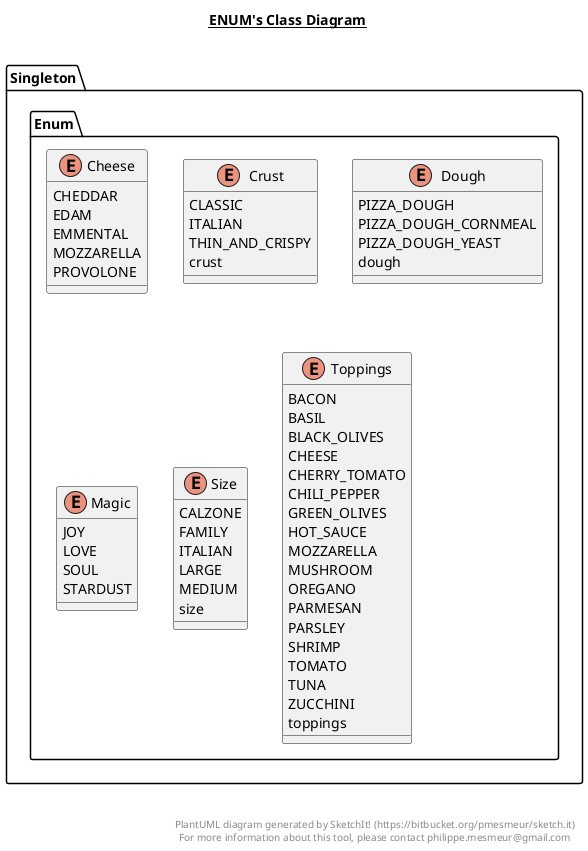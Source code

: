 @startuml

title __ENUM's Class Diagram__\n

  namespace Singleton.Enum {
    enum Cheese {
      CHEDDAR
      EDAM
      EMMENTAL
      MOZZARELLA
      PROVOLONE
    }
  }
  

  namespace Singleton.Enum {
    enum Crust {
      CLASSIC
      ITALIAN
      THIN_AND_CRISPY
      crust
    }
  }
  

  namespace Singleton.Enum {
    enum Dough {
      PIZZA_DOUGH
      PIZZA_DOUGH_CORNMEAL
      PIZZA_DOUGH_YEAST
      dough
    }
  }
  

  namespace Singleton.Enum {
    enum Magic {
      JOY
      LOVE
      SOUL
      STARDUST
    }
  }
  

  namespace Singleton.Enum {
    enum Size {
      CALZONE
      FAMILY
      ITALIAN
      LARGE
      MEDIUM
      size
    }
  }
  

  namespace Singleton.Enum {
    enum Toppings {
      BACON
      BASIL
      BLACK_OLIVES
      CHEESE
      CHERRY_TOMATO
      CHILI_PEPPER
      GREEN_OLIVES
      HOT_SAUCE
      MOZZARELLA
      MUSHROOM
      OREGANO
      PARMESAN
      PARSLEY
      SHRIMP
      TOMATO
      TUNA
      ZUCCHINI
      toppings
    }
  }
  



right footer


PlantUML diagram generated by SketchIt! (https://bitbucket.org/pmesmeur/sketch.it)
For more information about this tool, please contact philippe.mesmeur@gmail.com
endfooter

@enduml
